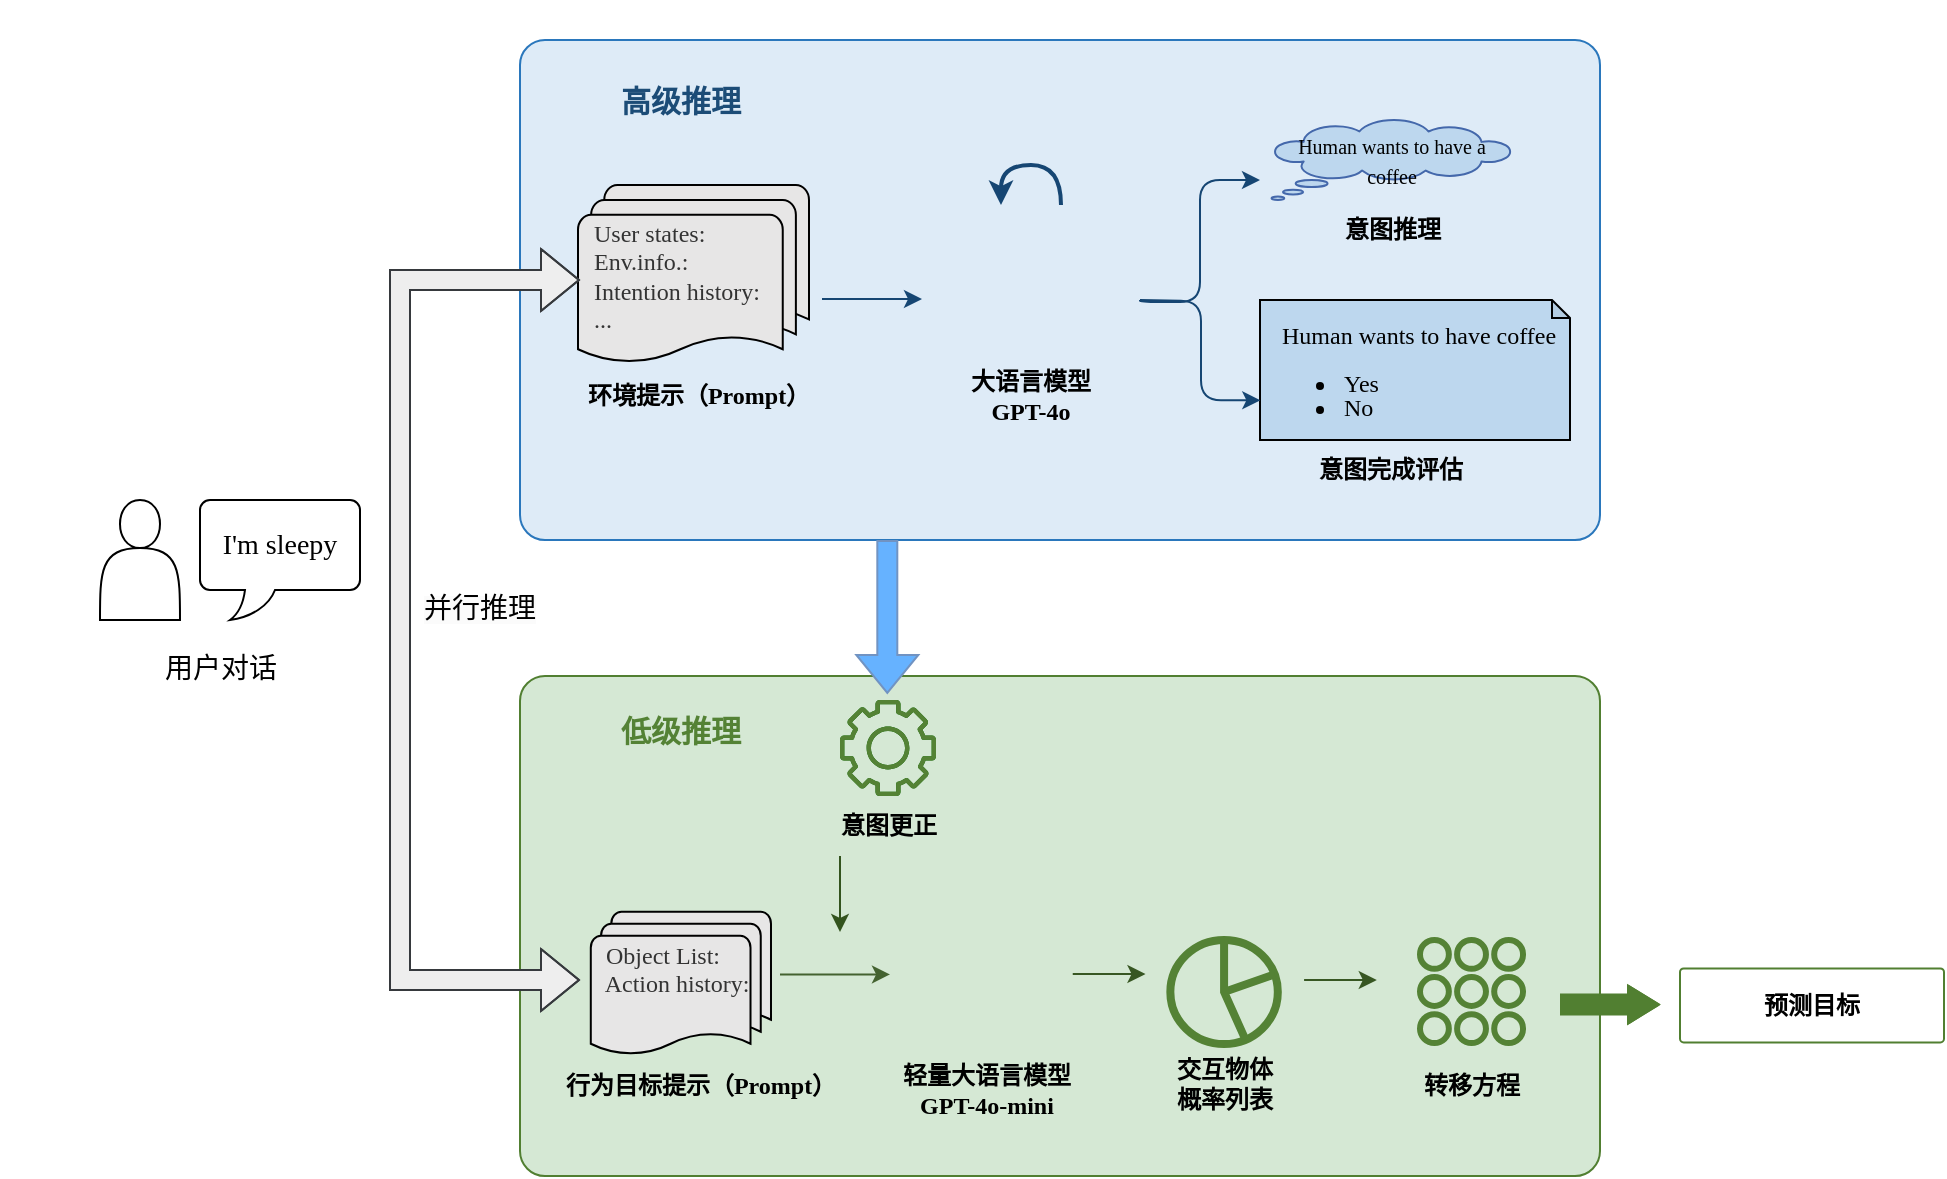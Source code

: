 <mxfile version="26.1.0">
  <diagram name="第 1 页" id="rSO4j9llTemX6OElhtI6">
    <mxGraphModel dx="2040" dy="815" grid="1" gridSize="10" guides="1" tooltips="1" connect="1" arrows="1" fold="1" page="1" pageScale="1" pageWidth="827" pageHeight="1169" math="0" shadow="0">
      <root>
        <mxCell id="0" />
        <mxCell id="1" parent="0" />
        <mxCell id="Ajj9kqLxg7qa2MLV7y7c-1" value="" style="rounded=1;arcSize=5;whiteSpace=wrap;html=1;fillColor=#d5e8d4;strokeColor=light-dark(#517f31, #446e2c);" vertex="1" parent="1">
          <mxGeometry x="200" y="408" width="540" height="250" as="geometry" />
        </mxCell>
        <mxCell id="Ajj9kqLxg7qa2MLV7y7c-2" value="" style="rounded=1;arcSize=5;whiteSpace=wrap;html=1;fillColor=light-dark(#deebf7, #1d293b);strokeColor=light-dark(#2a77bc, #5c79a3);" vertex="1" parent="1">
          <mxGeometry x="200" y="90" width="540" height="250" as="geometry" />
        </mxCell>
        <mxCell id="Ajj9kqLxg7qa2MLV7y7c-3" value="" style="group" vertex="1" connectable="0" parent="1">
          <mxGeometry x="-10" y="320" width="140" height="100" as="geometry" />
        </mxCell>
        <mxCell id="Ajj9kqLxg7qa2MLV7y7c-4" value="" style="group" vertex="1" connectable="0" parent="Ajj9kqLxg7qa2MLV7y7c-3">
          <mxGeometry x="-50" width="190" height="88" as="geometry" />
        </mxCell>
        <mxCell id="Ajj9kqLxg7qa2MLV7y7c-5" value="" style="shape=actor;whiteSpace=wrap;html=1;" vertex="1" parent="Ajj9kqLxg7qa2MLV7y7c-4">
          <mxGeometry x="50" width="40" height="60" as="geometry" />
        </mxCell>
        <mxCell id="Ajj9kqLxg7qa2MLV7y7c-6" value="&lt;font face=&quot;Times New Roman&quot;&gt;&lt;span style=&quot;font-size: 14px;&quot;&gt;I&#39;m sleepy&lt;/span&gt;&lt;/font&gt;" style="whiteSpace=wrap;html=1;shape=mxgraph.basic.roundRectCallout;dx=30;dy=15;size=5;boundedLbl=1;" vertex="1" parent="Ajj9kqLxg7qa2MLV7y7c-4">
          <mxGeometry x="100" width="80" height="60" as="geometry" />
        </mxCell>
        <mxCell id="Ajj9kqLxg7qa2MLV7y7c-7" value="&lt;font face=&quot;Times New Roman&quot; style=&quot;font-size: 14px;&quot;&gt;用户对话&lt;/font&gt;" style="text;html=1;align=center;verticalAlign=middle;resizable=0;points=[];autosize=1;strokeColor=none;fillColor=none;" vertex="1" parent="Ajj9kqLxg7qa2MLV7y7c-3">
          <mxGeometry x="20" y="70" width="80" height="30" as="geometry" />
        </mxCell>
        <mxCell id="Ajj9kqLxg7qa2MLV7y7c-8" style="edgeStyle=orthogonalEdgeStyle;rounded=1;orthogonalLoop=1;jettySize=auto;html=1;fillColor=#1ba1e2;strokeColor=light-dark(#164673, #51afe7);curved=0;textShadow=1;" edge="1" parent="1">
          <mxGeometry relative="1" as="geometry">
            <mxPoint x="351" y="219.5" as="sourcePoint" />
            <mxPoint x="401" y="219.5" as="targetPoint" />
          </mxGeometry>
        </mxCell>
        <mxCell id="Ajj9kqLxg7qa2MLV7y7c-9" style="edgeStyle=orthogonalEdgeStyle;rounded=1;orthogonalLoop=1;jettySize=auto;html=1;fillColor=#1ba1e2;strokeColor=light-dark(#164673, #51afe7);curved=0;" edge="1" parent="1">
          <mxGeometry relative="1" as="geometry">
            <mxPoint x="510" y="220" as="sourcePoint" />
            <mxPoint x="570" y="160" as="targetPoint" />
            <Array as="points">
              <mxPoint x="510" y="221" />
              <mxPoint x="540" y="221" />
              <mxPoint x="540" y="160" />
              <mxPoint x="570" y="160" />
            </Array>
          </mxGeometry>
        </mxCell>
        <mxCell id="Ajj9kqLxg7qa2MLV7y7c-10" value="" style="group;strokeWidth=24;" vertex="1" connectable="0" parent="1">
          <mxGeometry x="239" y="520" width="115.274" height="108.22" as="geometry" />
        </mxCell>
        <mxCell id="Ajj9kqLxg7qa2MLV7y7c-11" value="&lt;span style=&quot;color: rgba(0, 0, 0, 0); font-family: monospace; font-size: 0px; text-align: start;&quot;&gt;%3CmxGraphModel%3E%3Croot%3E%3CmxCell%20id%3D%220%22%2F%3E%3CmxCell%20id%3D%221%22%20parent%3D%220%22%2F%3E%3CmxCell%20id%3D%222%22%20value%3D%22%26lt%3Bb%26gt%3BEnv.%20Prompt%26lt%3B%2Fb%26gt%3B%22%20style%3D%22text%3Bhtml%3D1%3Balign%3Dcenter%3BverticalAlign%3Dmiddle%3Bresizable%3D0%3Bpoints%3D%5B%5D%3Bautosize%3D1%3BstrokeColor%3Dnone%3BfillColor%3Dnone%3B%22%20vertex%3D%221%22%20parent%3D%221%22%3E%3CmxGeometry%20x%3D%22235%22%20y%3D%22265%22%20width%3D%2290%22%20height%3D%2230%22%20as%3D%22geometry%22%2F%3E%3C%2FmxCell%3E%3C%2Froot%3E%3C%2FmxGraphModel%3E&lt;/span&gt;" style="text;html=1;align=center;verticalAlign=middle;resizable=0;points=[];autosize=1;strokeColor=none;fillColor=none;fontStyle=4" vertex="1" parent="Ajj9kqLxg7qa2MLV7y7c-10">
          <mxGeometry x="32.436" y="78.218" width="20" height="30" as="geometry" />
        </mxCell>
        <mxCell id="Ajj9kqLxg7qa2MLV7y7c-12" value="&lt;b&gt;&lt;font face=&quot;Times New Roman&quot;&gt;行为目标提示（Prompt）&lt;/font&gt;&lt;/b&gt;" style="text;html=1;align=center;verticalAlign=middle;resizable=0;points=[];autosize=1;strokeColor=none;fillColor=none;" vertex="1" parent="Ajj9kqLxg7qa2MLV7y7c-10">
          <mxGeometry x="-28.996" y="78.22" width="160" height="30" as="geometry" />
        </mxCell>
        <mxCell id="Ajj9kqLxg7qa2MLV7y7c-13" value="&lt;div style=&quot;color: rgb(51, 51, 51);&quot;&gt;&lt;span style=&quot;background-color: transparent; color: light-dark(rgb(51, 51, 51), rgb(193, 193, 193));&quot;&gt;&lt;font face=&quot;Times New Roman&quot;&gt;&amp;nbsp; Object List:&lt;/font&gt;&lt;/span&gt;&lt;/div&gt;&lt;div style=&quot;color: rgb(51, 51, 51);&quot;&gt;&lt;font face=&quot;Times New Roman&quot;&gt;&amp;nbsp; Action history:&lt;/font&gt;&lt;/div&gt;&lt;div style=&quot;color: rgb(51, 51, 51);&quot;&gt;&lt;font face=&quot;Times New Roman&quot;&gt;&amp;nbsp;&amp;nbsp;&lt;/font&gt;&lt;/div&gt;" style="strokeWidth=1;html=1;shape=mxgraph.flowchart.multi-document;whiteSpace=wrap;align=left;fillColor=light-dark(#e7e6e6, #ededed);" vertex="1" parent="Ajj9kqLxg7qa2MLV7y7c-10">
          <mxGeometry x="-3.604" y="5.819" width="90.099" height="72.401" as="geometry" />
        </mxCell>
        <mxCell id="Ajj9kqLxg7qa2MLV7y7c-14" value="" style="group;align=left;" vertex="1" connectable="0" parent="1">
          <mxGeometry x="239" y="142.5" width="115.5" height="145" as="geometry" />
        </mxCell>
        <mxCell id="Ajj9kqLxg7qa2MLV7y7c-15" value="&lt;b&gt;&lt;font face=&quot;Times New Roman&quot;&gt;环境提示（Prompt）&lt;/font&gt;&lt;/b&gt;" style="text;html=1;align=center;verticalAlign=middle;resizable=0;points=[];autosize=1;strokeColor=none;fillColor=none;" vertex="1" parent="Ajj9kqLxg7qa2MLV7y7c-14">
          <mxGeometry x="-15" y="110" width="130" height="30" as="geometry" />
        </mxCell>
        <mxCell id="Ajj9kqLxg7qa2MLV7y7c-16" value="&lt;div style=&quot;color: rgb(51, 51, 51);&quot;&gt;&lt;span style=&quot;background-color: transparent; color: light-dark(rgb(51, 51, 51), rgb(193, 193, 193));&quot;&gt;&lt;font face=&quot;Times New Roman&quot;&gt;&amp;nbsp; User states:&lt;/font&gt;&lt;/span&gt;&lt;/div&gt;&lt;div style=&quot;color: rgb(51, 51, 51);&quot;&gt;&lt;span style=&quot;background-color: transparent; color: light-dark(rgb(51, 51, 51), rgb(193, 193, 193));&quot;&gt;&lt;font face=&quot;Times New Roman&quot;&gt;&amp;nbsp; Env.info.:&lt;/font&gt;&lt;/span&gt;&lt;/div&gt;&lt;div style=&quot;color: rgb(51, 51, 51);&quot;&gt;&lt;font face=&quot;Times New Roman&quot;&gt;&amp;nbsp; Intention history:&lt;/font&gt;&lt;/div&gt;&lt;div style=&quot;color: rgb(51, 51, 51);&quot;&gt;&lt;font face=&quot;Times New Roman&quot;&gt;&amp;nbsp; ...&lt;/font&gt;&lt;/div&gt;" style="strokeWidth=1;html=1;shape=mxgraph.flowchart.multi-document;whiteSpace=wrap;align=left;fillColor=light-dark(#e7e6e6, #ededed);" vertex="1" parent="Ajj9kqLxg7qa2MLV7y7c-14">
          <mxGeometry x="-10" y="20" width="115.5" height="90" as="geometry" />
        </mxCell>
        <mxCell id="Ajj9kqLxg7qa2MLV7y7c-17" value="" style="group" vertex="1" connectable="0" parent="1">
          <mxGeometry x="406" y="152.5" width="149" height="165" as="geometry" />
        </mxCell>
        <mxCell id="Ajj9kqLxg7qa2MLV7y7c-18" value="" style="group;fontStyle=0;strokeWidth=1;" vertex="1" connectable="0" parent="Ajj9kqLxg7qa2MLV7y7c-17">
          <mxGeometry width="149" height="165" as="geometry" />
        </mxCell>
        <mxCell id="Ajj9kqLxg7qa2MLV7y7c-19" value="&lt;font face=&quot;Times New Roman&quot;&gt;&lt;b&gt;大语言模型&lt;/b&gt;&lt;/font&gt;&lt;br&gt;&lt;div&gt;&lt;b&gt;&lt;font face=&quot;Times New Roman&quot;&gt;GPT-4o&lt;/font&gt;&lt;/b&gt;&lt;/div&gt;" style="text;html=1;align=center;verticalAlign=middle;resizable=0;points=[];autosize=1;strokeColor=none;fillColor=none;" vertex="1" parent="Ajj9kqLxg7qa2MLV7y7c-18">
          <mxGeometry x="9" y="95" width="80" height="40" as="geometry" />
        </mxCell>
        <mxCell id="Ajj9kqLxg7qa2MLV7y7c-20" value="" style="curved=1;endArrow=classic;html=1;rounded=0;strokeWidth=2;strokeColor=light-dark(#164673, #ededed);" edge="1" parent="Ajj9kqLxg7qa2MLV7y7c-18">
          <mxGeometry width="50" height="50" relative="1" as="geometry">
            <mxPoint x="64.5" y="20" as="sourcePoint" />
            <mxPoint x="34.5" y="20" as="targetPoint" />
            <Array as="points">
              <mxPoint x="64.5" />
              <mxPoint x="34.5" />
            </Array>
          </mxGeometry>
        </mxCell>
        <mxCell id="Ajj9kqLxg7qa2MLV7y7c-21" value="&lt;font style=&quot;font-size: 15px;&quot; face=&quot;Times New Roman&quot;&gt;高级推理&lt;/font&gt;" style="text;html=1;align=center;verticalAlign=middle;resizable=0;points=[];autosize=1;strokeColor=none;fillColor=none;fontColor=light-dark(#1c4c77, #a1cdf9);fontStyle=1" vertex="1" parent="1">
          <mxGeometry x="240" y="105" width="80" height="30" as="geometry" />
        </mxCell>
        <mxCell id="Ajj9kqLxg7qa2MLV7y7c-22" value="&lt;font style=&quot;font-size: 15px;&quot; face=&quot;Times New Roman&quot;&gt;低级推理&lt;/font&gt;" style="text;html=1;align=center;verticalAlign=middle;resizable=0;points=[];autosize=1;strokeColor=none;fillColor=none;fontColor=light-dark(#548235, #69c195);fontStyle=1" vertex="1" parent="1">
          <mxGeometry x="240" y="420" width="80" height="30" as="geometry" />
        </mxCell>
        <mxCell id="Ajj9kqLxg7qa2MLV7y7c-23" value="" style="group" vertex="1" connectable="0" parent="1">
          <mxGeometry x="309" y="420" width="150" height="78" as="geometry" />
        </mxCell>
        <mxCell id="Ajj9kqLxg7qa2MLV7y7c-24" value="" style="sketch=0;outlineConnect=0;fontColor=#006633;gradientColor=none;fillColor=#006600;strokeColor=none;dashed=0;verticalLabelPosition=bottom;verticalAlign=top;align=center;html=1;fontSize=12;fontStyle=0;aspect=fixed;pointerEvents=1;shape=mxgraph.aws4.gear;" vertex="1" parent="Ajj9kqLxg7qa2MLV7y7c-23">
          <mxGeometry x="51" width="48" height="48" as="geometry" />
        </mxCell>
        <mxCell id="Ajj9kqLxg7qa2MLV7y7c-25" value="&lt;font face=&quot;Times New Roman&quot;&gt;&lt;b&gt;意图更正&lt;/b&gt;&lt;/font&gt;" style="text;html=1;align=center;verticalAlign=middle;resizable=0;points=[];autosize=1;strokeColor=none;fillColor=none;" vertex="1" parent="Ajj9kqLxg7qa2MLV7y7c-23">
          <mxGeometry x="40" y="48" width="70" height="30" as="geometry" />
        </mxCell>
        <mxCell id="Ajj9kqLxg7qa2MLV7y7c-26" value="" style="group" vertex="1" connectable="0" parent="Ajj9kqLxg7qa2MLV7y7c-23">
          <mxGeometry width="150" height="78" as="geometry" />
        </mxCell>
        <mxCell id="Ajj9kqLxg7qa2MLV7y7c-27" value="" style="sketch=0;outlineConnect=0;fontColor=light-dark(#548235, #69c195);gradientColor=none;fillColor=light-dark(#548235, #6fc76f);strokeColor=none;dashed=0;verticalLabelPosition=bottom;verticalAlign=top;align=center;html=1;fontSize=12;fontStyle=0;aspect=fixed;pointerEvents=1;shape=mxgraph.aws4.gear;" vertex="1" parent="Ajj9kqLxg7qa2MLV7y7c-26">
          <mxGeometry x="51" width="48" height="48" as="geometry" />
        </mxCell>
        <mxCell id="Ajj9kqLxg7qa2MLV7y7c-28" style="edgeStyle=orthogonalEdgeStyle;rounded=1;orthogonalLoop=1;jettySize=auto;html=1;fillColor=#1ba1e2;strokeColor=light-dark(#446230, #28ab6a);curved=0;" edge="1" parent="1">
          <mxGeometry relative="1" as="geometry">
            <mxPoint x="330" y="557.21" as="sourcePoint" />
            <mxPoint x="385" y="557.21" as="targetPoint" />
          </mxGeometry>
        </mxCell>
        <mxCell id="Ajj9kqLxg7qa2MLV7y7c-29" value="" style="group" vertex="1" connectable="0" parent="1">
          <mxGeometry x="389.62" y="515" width="99.9" height="110.37" as="geometry" />
        </mxCell>
        <mxCell id="Ajj9kqLxg7qa2MLV7y7c-30" value="" style="group;fontStyle=0;strokeWidth=2;" vertex="1" connectable="0" parent="Ajj9kqLxg7qa2MLV7y7c-29">
          <mxGeometry width="99.9" height="110.37" as="geometry" />
        </mxCell>
        <mxCell id="Ajj9kqLxg7qa2MLV7y7c-31" value="&lt;b&gt;&lt;font face=&quot;Times New Roman&quot;&gt;轻量大语言模型&lt;/font&gt;&lt;/b&gt;&lt;div&gt;&lt;b&gt;&lt;font face=&quot;Times New Roman&quot;&gt;GPT-4o-mini&lt;/font&gt;&lt;/b&gt;&lt;/div&gt;" style="text;html=1;align=center;verticalAlign=middle;resizable=0;points=[];autosize=1;strokeColor=none;fillColor=none;" vertex="1" parent="Ajj9kqLxg7qa2MLV7y7c-30">
          <mxGeometry x="-11.63" y="80.37" width="110" height="40" as="geometry" />
        </mxCell>
        <mxCell id="Ajj9kqLxg7qa2MLV7y7c-32" value="" style="shape=flexArrow;endArrow=classic;html=1;rounded=0;fillColor=#66B2FF;strokeColor=light-dark(#7193c2, #ededed);" edge="1" parent="1">
          <mxGeometry width="50" height="50" relative="1" as="geometry">
            <mxPoint x="383.66" y="340" as="sourcePoint" />
            <mxPoint x="383.657" y="417.001" as="targetPoint" />
          </mxGeometry>
        </mxCell>
        <mxCell id="Ajj9kqLxg7qa2MLV7y7c-33" style="edgeStyle=orthogonalEdgeStyle;rounded=1;orthogonalLoop=1;jettySize=auto;html=1;fillColor=#1ba1e2;strokeColor=light-dark(#33531e, #28ab6a);curved=0;horizontal=1;" edge="1" parent="1">
          <mxGeometry relative="1" as="geometry">
            <mxPoint x="360" y="498" as="sourcePoint" />
            <mxPoint x="360" y="536" as="targetPoint" />
            <Array as="points">
              <mxPoint x="360" y="526" />
              <mxPoint x="360" y="526" />
            </Array>
          </mxGeometry>
        </mxCell>
        <mxCell id="Ajj9kqLxg7qa2MLV7y7c-34" style="edgeStyle=orthogonalEdgeStyle;rounded=1;orthogonalLoop=1;jettySize=auto;html=1;fillColor=#1ba1e2;strokeColor=light-dark(#385723, #28ab6a);curved=0;" edge="1" parent="1">
          <mxGeometry relative="1" as="geometry">
            <mxPoint x="476.37" y="557" as="sourcePoint" />
            <mxPoint x="512.37" y="557" as="targetPoint" />
            <Array as="points">
              <mxPoint x="512.74" y="557.21" />
              <mxPoint x="512.74" y="557.21" />
            </Array>
          </mxGeometry>
        </mxCell>
        <mxCell id="Ajj9kqLxg7qa2MLV7y7c-35" value="" style="shape=flexArrow;endArrow=classic;startArrow=classic;html=1;rounded=0;fillColor=#eeeeee;strokeColor=#36393d;" edge="1" parent="1">
          <mxGeometry width="100" height="100" relative="1" as="geometry">
            <mxPoint x="230" y="560" as="sourcePoint" />
            <mxPoint x="230" y="210" as="targetPoint" />
            <Array as="points">
              <mxPoint x="140" y="560" />
              <mxPoint x="140" y="370" />
              <mxPoint x="140" y="210" />
            </Array>
          </mxGeometry>
        </mxCell>
        <mxCell id="Ajj9kqLxg7qa2MLV7y7c-36" value="&lt;span style=&quot;color: rgb(0, 0, 0); font-style: normal; font-variant-ligatures: normal; font-variant-caps: normal; font-weight: 400; letter-spacing: normal; orphans: 2; text-align: center; text-indent: 0px; text-transform: none; widows: 2; word-spacing: 0px; -webkit-text-stroke-width: 0px; white-space: nowrap; background-color: rgb(251, 251, 251); text-decoration-thickness: initial; text-decoration-style: initial; text-decoration-color: initial; float: none; display: inline !important;&quot;&gt;&lt;font face=&quot;Times New Roman&quot; style=&quot;font-size: 14px;&quot;&gt;并行推理&lt;/font&gt;&lt;/span&gt;" style="text;whiteSpace=wrap;html=1;" vertex="1" parent="1">
          <mxGeometry x="150" y="360" width="120" height="40" as="geometry" />
        </mxCell>
        <mxCell id="Ajj9kqLxg7qa2MLV7y7c-37" value="" style="group" vertex="1" connectable="0" parent="1">
          <mxGeometry x="570" y="190" width="135.77" height="130" as="geometry" />
        </mxCell>
        <mxCell id="Ajj9kqLxg7qa2MLV7y7c-38" value="&lt;b&gt;&lt;font face=&quot;Times New Roman&quot;&gt;意图完成评估&lt;/font&gt;&lt;/b&gt;" style="text;html=1;align=center;verticalAlign=middle;resizable=0;points=[];autosize=1;strokeColor=none;fillColor=none;" vertex="1" parent="Ajj9kqLxg7qa2MLV7y7c-37">
          <mxGeometry x="15" y="100" width="100" height="30" as="geometry" />
        </mxCell>
        <mxCell id="Ajj9kqLxg7qa2MLV7y7c-39" value="" style="group" vertex="1" connectable="0" parent="Ajj9kqLxg7qa2MLV7y7c-37">
          <mxGeometry x="0.77" y="-120" width="135" height="130" as="geometry" />
        </mxCell>
        <mxCell id="Ajj9kqLxg7qa2MLV7y7c-40" value="" style="group" vertex="1" connectable="0" parent="Ajj9kqLxg7qa2MLV7y7c-39">
          <mxGeometry y="60" width="130" height="60" as="geometry" />
        </mxCell>
        <mxCell id="Ajj9kqLxg7qa2MLV7y7c-41" value="&lt;font style=&quot;font-size: 10px;&quot; face=&quot;Times New Roman&quot;&gt;Human wants to have a coffee&lt;/font&gt;" style="whiteSpace=wrap;html=1;shape=mxgraph.basic.cloud_callout;strokeColor=light-dark(#4468ab, #319eff);fillColor=light-dark(#bdd7ee, #1e4a76);" vertex="1" parent="Ajj9kqLxg7qa2MLV7y7c-40">
          <mxGeometry x="5" width="120" height="40.0" as="geometry" />
        </mxCell>
        <mxCell id="Ajj9kqLxg7qa2MLV7y7c-42" value="&lt;font face=&quot;Times New Roman&quot;&gt;&lt;b&gt;意图推理&lt;/b&gt;&lt;/font&gt;" style="text;html=1;align=center;verticalAlign=middle;resizable=0;points=[];autosize=1;strokeColor=none;fillColor=none;" vertex="1" parent="Ajj9kqLxg7qa2MLV7y7c-39">
          <mxGeometry x="30" y="100" width="70" height="30" as="geometry" />
        </mxCell>
        <mxCell id="Ajj9kqLxg7qa2MLV7y7c-43" value="" style="shape=image;html=1;verticalAlign=top;verticalLabelPosition=bottom;labelBackgroundColor=#ffffff;imageAspect=0;aspect=fixed;image=https://cdn0.iconfinder.com/data/icons/phosphor-light-vol-1/256/brain-light-128.png;imageBackground=none;imageBorder=none;" vertex="1" parent="1">
          <mxGeometry x="414" y="170" width="83" height="83" as="geometry" />
        </mxCell>
        <mxCell id="Ajj9kqLxg7qa2MLV7y7c-44" value="" style="shape=image;html=1;verticalAlign=top;verticalLabelPosition=bottom;labelBackgroundColor=#ffffff;imageAspect=0;aspect=fixed;image=https://cdn0.iconfinder.com/data/icons/phosphor-light-vol-1/256/brain-light-128.png;imageBackground=none;imageBorder=none;" vertex="1" parent="1">
          <mxGeometry x="400.31" y="530" width="65.37" height="65.37" as="geometry" />
        </mxCell>
        <mxCell id="Ajj9kqLxg7qa2MLV7y7c-45" value="&lt;div style=&quot;text-align: center; line-height: 100%;&quot;&gt;&lt;span style=&quot;background-color: transparent; color: light-dark(rgb(0, 0, 0), rgb(255, 255, 255)); font-family: &amp;quot;Times New Roman&amp;quot;;&quot;&gt;&amp;nbsp; &amp;nbsp; &amp;nbsp;&lt;/span&gt;&lt;/div&gt;&lt;div style=&quot;text-align: center; line-height: 100%;&quot;&gt;&lt;span style=&quot;background-color: transparent; color: light-dark(rgb(0, 0, 0), rgb(255, 255, 255)); font-family: &amp;quot;Times New Roman&amp;quot;;&quot;&gt;&amp;nbsp; &amp;nbsp;&lt;/span&gt;&lt;span style=&quot;font-family: &amp;quot;Times New Roman&amp;quot;; background-color: transparent; color: light-dark(rgb(0, 0, 0), rgb(255, 255, 255));&quot;&gt;Human wants to have coffee&lt;/span&gt;&lt;/div&gt;&lt;ul style=&quot;line-height: 100%;&quot;&gt;&lt;li&gt;&lt;font face=&quot;Times New Roman&quot;&gt;Yes&lt;/font&gt;&lt;/li&gt;&lt;li&gt;&lt;font face=&quot;Times New Roman&quot;&gt;No&lt;/font&gt;&lt;/li&gt;&lt;/ul&gt;" style="shape=note;whiteSpace=wrap;html=1;backgroundOutline=1;darkOpacity=0.05;align=left;size=9;fillColor=light-dark(#bdd7ee, #ededed);" vertex="1" parent="1">
          <mxGeometry x="570" y="220" width="155" height="70" as="geometry" />
        </mxCell>
        <mxCell id="Ajj9kqLxg7qa2MLV7y7c-46" style="edgeStyle=orthogonalEdgeStyle;rounded=1;orthogonalLoop=1;jettySize=auto;html=1;fillColor=#1ba1e2;strokeColor=light-dark(#164673, #51afe7);curved=0;entryX=0.001;entryY=0.716;entryDx=0;entryDy=0;entryPerimeter=0;" edge="1" parent="1" target="Ajj9kqLxg7qa2MLV7y7c-45">
          <mxGeometry relative="1" as="geometry">
            <mxPoint x="510" y="220" as="sourcePoint" />
            <mxPoint x="581" y="168" as="targetPoint" />
            <Array as="points" />
          </mxGeometry>
        </mxCell>
        <mxCell id="Ajj9kqLxg7qa2MLV7y7c-47" style="edgeStyle=orthogonalEdgeStyle;rounded=1;orthogonalLoop=1;jettySize=auto;html=1;fillColor=#1ba1e2;strokeColor=light-dark(#385723, #28ab6a);curved=0;" edge="1" parent="1">
          <mxGeometry relative="1" as="geometry">
            <mxPoint x="592.04" y="560" as="sourcePoint" />
            <mxPoint x="628.04" y="560" as="targetPoint" />
            <Array as="points">
              <mxPoint x="628.41" y="560.21" />
              <mxPoint x="628.41" y="560.21" />
            </Array>
          </mxGeometry>
        </mxCell>
        <mxCell id="Ajj9kqLxg7qa2MLV7y7c-48" value="" style="group" vertex="1" connectable="0" parent="1">
          <mxGeometry x="502.037" y="540" width="100" height="87.0" as="geometry" />
        </mxCell>
        <mxCell id="Ajj9kqLxg7qa2MLV7y7c-49" value="" style="html=1;verticalLabelPosition=bottom;align=center;labelBackgroundColor=#ffffff;verticalAlign=top;strokeWidth=4;strokeColor=light-dark(#548235, #32a0ff);shadow=0;dashed=0;shape=mxgraph.ios7.icons.pie_chart;aspect=fixed;fillColor=light-dark(#d5e8d4, #ededed);fontStyle=0" vertex="1" parent="Ajj9kqLxg7qa2MLV7y7c-48">
          <mxGeometry x="23.133" width="53.74" height="52" as="geometry" />
        </mxCell>
        <mxCell id="Ajj9kqLxg7qa2MLV7y7c-50" value="&lt;b&gt;&lt;font face=&quot;Times New Roman&quot;&gt;交互物体&lt;/font&gt;&lt;/b&gt;&lt;div&gt;&lt;b&gt;&lt;font face=&quot;Times New Roman&quot;&gt;概率列表&lt;/font&gt;&lt;/b&gt;&lt;/div&gt;" style="text;html=1;align=center;verticalAlign=middle;resizable=0;points=[];autosize=1;strokeColor=none;fillColor=none;fontStyle=0" vertex="1" parent="Ajj9kqLxg7qa2MLV7y7c-48">
          <mxGeometry x="15" y="52.0" width="70" height="40" as="geometry" />
        </mxCell>
        <mxCell id="Ajj9kqLxg7qa2MLV7y7c-51" value="" style="group" vertex="1" connectable="0" parent="1">
          <mxGeometry x="620" y="540" width="130" height="88.22" as="geometry" />
        </mxCell>
        <mxCell id="Ajj9kqLxg7qa2MLV7y7c-52" value="" style="shape=flexArrow;endArrow=classic;html=1;rounded=0;fillColor=light-dark(#517f31, #2566a8);strokeColor=light-dark(#517f31, #ededed);endWidth=8.046;endSize=4.834;" edge="1" parent="Ajj9kqLxg7qa2MLV7y7c-51">
          <mxGeometry width="50" height="50" relative="1" as="geometry">
            <mxPoint x="100" y="32.27" as="sourcePoint" />
            <mxPoint x="150" y="32.27" as="targetPoint" />
            <Array as="points">
              <mxPoint x="110" y="32.27" />
            </Array>
          </mxGeometry>
        </mxCell>
        <mxCell id="Ajj9kqLxg7qa2MLV7y7c-53" value="" style="html=1;verticalLabelPosition=bottom;align=center;labelBackgroundColor=#ffffff;verticalAlign=top;strokeWidth=3;strokeColor=light-dark(#548235, #32a0ff);shadow=0;dashed=0;shape=mxgraph.ios7.icons.keypad;aspect=fixed;fillColor=none;" vertex="1" parent="1">
          <mxGeometry x="650" y="540" width="51.53" height="51.53" as="geometry" />
        </mxCell>
        <mxCell id="Ajj9kqLxg7qa2MLV7y7c-54" value="&lt;b&gt;预测目标&lt;/b&gt;" style="rounded=1;arcSize=5;whiteSpace=wrap;html=1;fillColor=light-dark(#ffffff, #1f2f1e);strokeColor=light-dark(#517f31, #446e2c);" vertex="1" parent="1">
          <mxGeometry x="780" y="554.19" width="132" height="37" as="geometry" />
        </mxCell>
        <mxCell id="Ajj9kqLxg7qa2MLV7y7c-55" value="&lt;b&gt;转移方程&lt;/b&gt;" style="text;html=1;align=center;verticalAlign=middle;whiteSpace=wrap;rounded=0;" vertex="1" parent="1">
          <mxGeometry x="645.77" y="598.22" width="60" height="30" as="geometry" />
        </mxCell>
      </root>
    </mxGraphModel>
  </diagram>
</mxfile>
